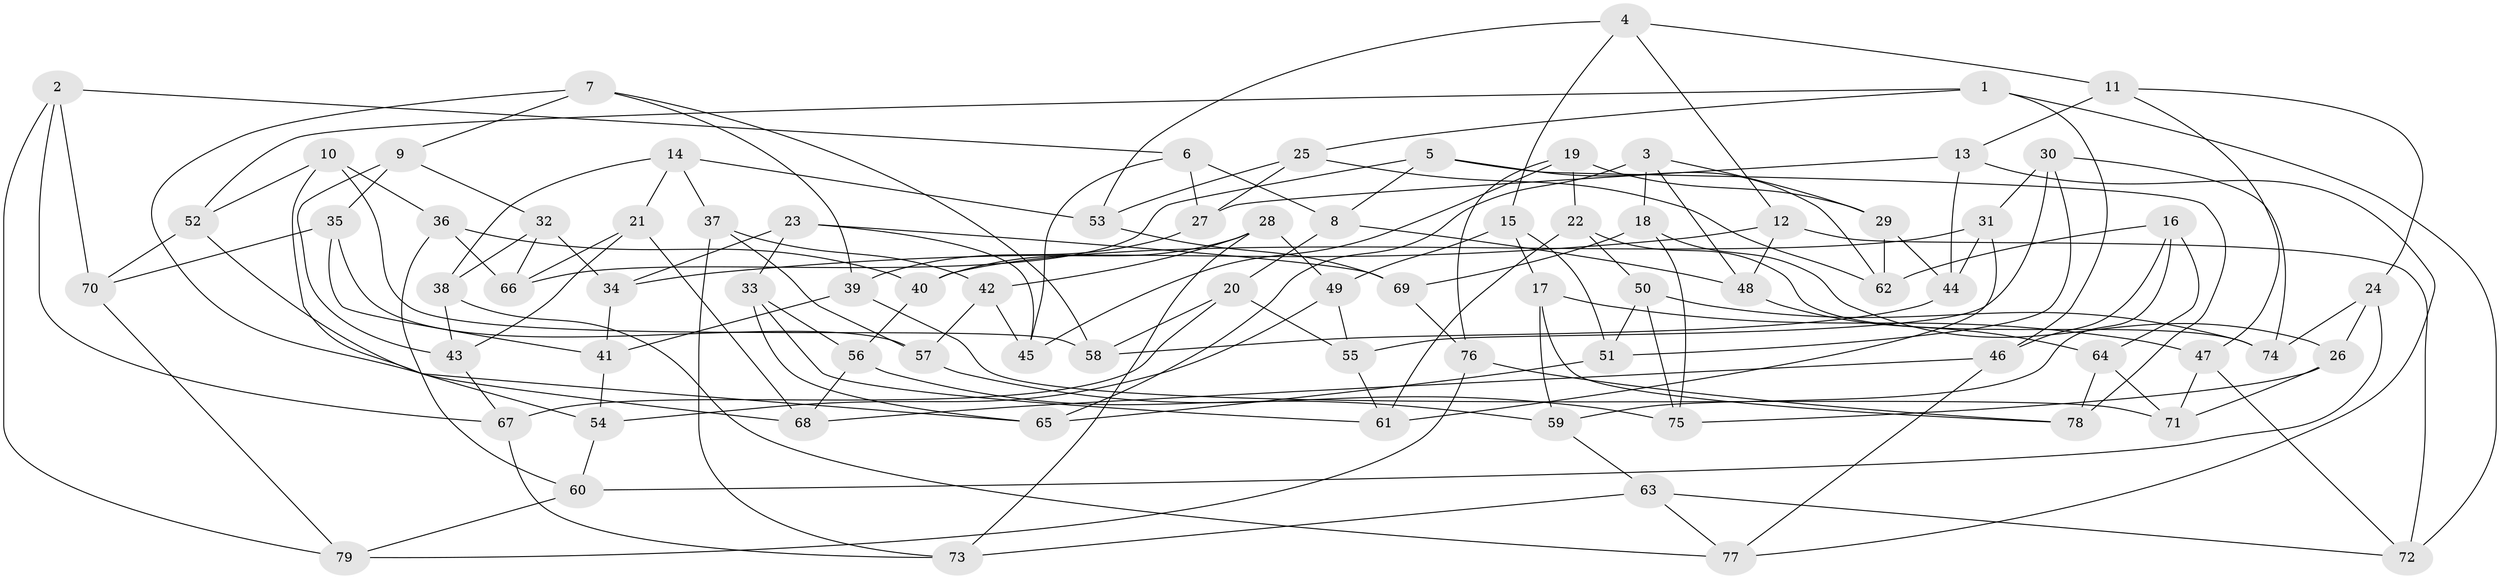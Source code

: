 // coarse degree distribution, {3: 0.05357142857142857, 4: 0.5535714285714286, 6: 0.26785714285714285, 5: 0.125}
// Generated by graph-tools (version 1.1) at 2025/38/03/04/25 23:38:20]
// undirected, 79 vertices, 158 edges
graph export_dot {
  node [color=gray90,style=filled];
  1;
  2;
  3;
  4;
  5;
  6;
  7;
  8;
  9;
  10;
  11;
  12;
  13;
  14;
  15;
  16;
  17;
  18;
  19;
  20;
  21;
  22;
  23;
  24;
  25;
  26;
  27;
  28;
  29;
  30;
  31;
  32;
  33;
  34;
  35;
  36;
  37;
  38;
  39;
  40;
  41;
  42;
  43;
  44;
  45;
  46;
  47;
  48;
  49;
  50;
  51;
  52;
  53;
  54;
  55;
  56;
  57;
  58;
  59;
  60;
  61;
  62;
  63;
  64;
  65;
  66;
  67;
  68;
  69;
  70;
  71;
  72;
  73;
  74;
  75;
  76;
  77;
  78;
  79;
  1 -- 72;
  1 -- 52;
  1 -- 46;
  1 -- 25;
  2 -- 70;
  2 -- 67;
  2 -- 6;
  2 -- 79;
  3 -- 18;
  3 -- 48;
  3 -- 29;
  3 -- 65;
  4 -- 11;
  4 -- 15;
  4 -- 53;
  4 -- 12;
  5 -- 66;
  5 -- 78;
  5 -- 8;
  5 -- 62;
  6 -- 27;
  6 -- 8;
  6 -- 45;
  7 -- 58;
  7 -- 39;
  7 -- 9;
  7 -- 65;
  8 -- 48;
  8 -- 20;
  9 -- 35;
  9 -- 32;
  9 -- 43;
  10 -- 58;
  10 -- 36;
  10 -- 54;
  10 -- 52;
  11 -- 13;
  11 -- 47;
  11 -- 24;
  12 -- 48;
  12 -- 72;
  12 -- 34;
  13 -- 27;
  13 -- 44;
  13 -- 77;
  14 -- 37;
  14 -- 21;
  14 -- 38;
  14 -- 53;
  15 -- 17;
  15 -- 49;
  15 -- 51;
  16 -- 64;
  16 -- 59;
  16 -- 62;
  16 -- 46;
  17 -- 59;
  17 -- 47;
  17 -- 78;
  18 -- 26;
  18 -- 69;
  18 -- 75;
  19 -- 76;
  19 -- 45;
  19 -- 29;
  19 -- 22;
  20 -- 58;
  20 -- 55;
  20 -- 67;
  21 -- 66;
  21 -- 43;
  21 -- 68;
  22 -- 61;
  22 -- 74;
  22 -- 50;
  23 -- 33;
  23 -- 45;
  23 -- 69;
  23 -- 34;
  24 -- 26;
  24 -- 74;
  24 -- 60;
  25 -- 62;
  25 -- 53;
  25 -- 27;
  26 -- 75;
  26 -- 71;
  27 -- 39;
  28 -- 42;
  28 -- 73;
  28 -- 40;
  28 -- 49;
  29 -- 62;
  29 -- 44;
  30 -- 51;
  30 -- 55;
  30 -- 31;
  30 -- 74;
  31 -- 44;
  31 -- 61;
  31 -- 40;
  32 -- 38;
  32 -- 34;
  32 -- 66;
  33 -- 56;
  33 -- 65;
  33 -- 61;
  34 -- 41;
  35 -- 57;
  35 -- 41;
  35 -- 70;
  36 -- 40;
  36 -- 66;
  36 -- 60;
  37 -- 57;
  37 -- 42;
  37 -- 73;
  38 -- 43;
  38 -- 77;
  39 -- 71;
  39 -- 41;
  40 -- 56;
  41 -- 54;
  42 -- 57;
  42 -- 45;
  43 -- 67;
  44 -- 58;
  46 -- 68;
  46 -- 77;
  47 -- 71;
  47 -- 72;
  48 -- 64;
  49 -- 54;
  49 -- 55;
  50 -- 74;
  50 -- 75;
  50 -- 51;
  51 -- 65;
  52 -- 70;
  52 -- 68;
  53 -- 69;
  54 -- 60;
  55 -- 61;
  56 -- 68;
  56 -- 59;
  57 -- 75;
  59 -- 63;
  60 -- 79;
  63 -- 73;
  63 -- 72;
  63 -- 77;
  64 -- 78;
  64 -- 71;
  67 -- 73;
  69 -- 76;
  70 -- 79;
  76 -- 78;
  76 -- 79;
}
